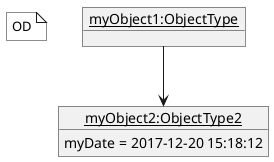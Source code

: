@startuml
note "OD" as tag #white
object "__myObject1:ObjectType__" as myObject1 {
}
object "__myObject2:ObjectType2__" as myObject2 {
  myDate = 2017-12-20 15:18:12
}
myObject1-->myObject2
@enduml